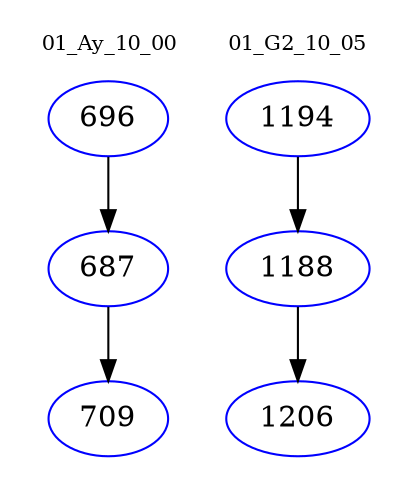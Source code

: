 digraph{
subgraph cluster_0 {
color = white
label = "01_Ay_10_00";
fontsize=10;
T0_696 [label="696", color="blue"]
T0_696 -> T0_687 [color="black"]
T0_687 [label="687", color="blue"]
T0_687 -> T0_709 [color="black"]
T0_709 [label="709", color="blue"]
}
subgraph cluster_1 {
color = white
label = "01_G2_10_05";
fontsize=10;
T1_1194 [label="1194", color="blue"]
T1_1194 -> T1_1188 [color="black"]
T1_1188 [label="1188", color="blue"]
T1_1188 -> T1_1206 [color="black"]
T1_1206 [label="1206", color="blue"]
}
}
